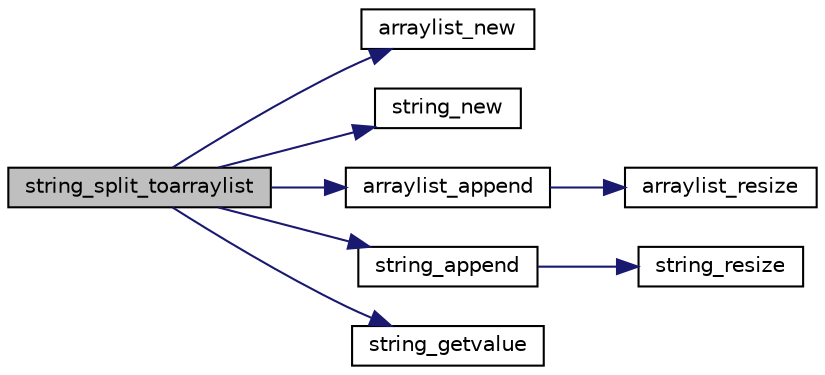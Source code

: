 digraph "string_split_toarraylist"
{
 // INTERACTIVE_SVG=YES
  edge [fontname="Helvetica",fontsize="10",labelfontname="Helvetica",labelfontsize="10"];
  node [fontname="Helvetica",fontsize="10",shape=record];
  rankdir="LR";
  Node1 [label="string_split_toarraylist",height=0.2,width=0.4,color="black", fillcolor="grey75", style="filled", fontcolor="black"];
  Node1 -> Node2 [color="midnightblue",fontsize="10",style="solid",fontname="Helvetica"];
  Node2 [label="arraylist_new",height=0.2,width=0.4,color="black", fillcolor="white", style="filled",URL="$arraylist_8h.html#a0f3dce9a4ff6eec624a885cab52d5cb1"];
  Node1 -> Node3 [color="midnightblue",fontsize="10",style="solid",fontname="Helvetica"];
  Node3 [label="string_new",height=0.2,width=0.4,color="black", fillcolor="white", style="filled",URL="$string_8h.html#a5fe0a275d8ad9d1b486257d32be21ca1"];
  Node1 -> Node4 [color="midnightblue",fontsize="10",style="solid",fontname="Helvetica"];
  Node4 [label="arraylist_append",height=0.2,width=0.4,color="black", fillcolor="white", style="filled",URL="$arraylist_8h.html#ac567053ff89cc5cae2050d9a7a844c6a"];
  Node4 -> Node5 [color="midnightblue",fontsize="10",style="solid",fontname="Helvetica"];
  Node5 [label="arraylist_resize",height=0.2,width=0.4,color="black", fillcolor="white", style="filled",URL="$arraylist_8h.html#a6d47af225b71d94985c9ceca938e7890"];
  Node1 -> Node6 [color="midnightblue",fontsize="10",style="solid",fontname="Helvetica"];
  Node6 [label="string_append",height=0.2,width=0.4,color="black", fillcolor="white", style="filled",URL="$string_8h.html#a4acd3723240500d90b439dc12661415d"];
  Node6 -> Node7 [color="midnightblue",fontsize="10",style="solid",fontname="Helvetica"];
  Node7 [label="string_resize",height=0.2,width=0.4,color="black", fillcolor="white", style="filled",URL="$string_8h.html#aa1acc465867856e8830dafb26bb6e4dd"];
  Node1 -> Node8 [color="midnightblue",fontsize="10",style="solid",fontname="Helvetica"];
  Node8 [label="string_getvalue",height=0.2,width=0.4,color="black", fillcolor="white", style="filled",URL="$string_8h.html#a976eed1a09fe95eb34720601b967224e"];
}
